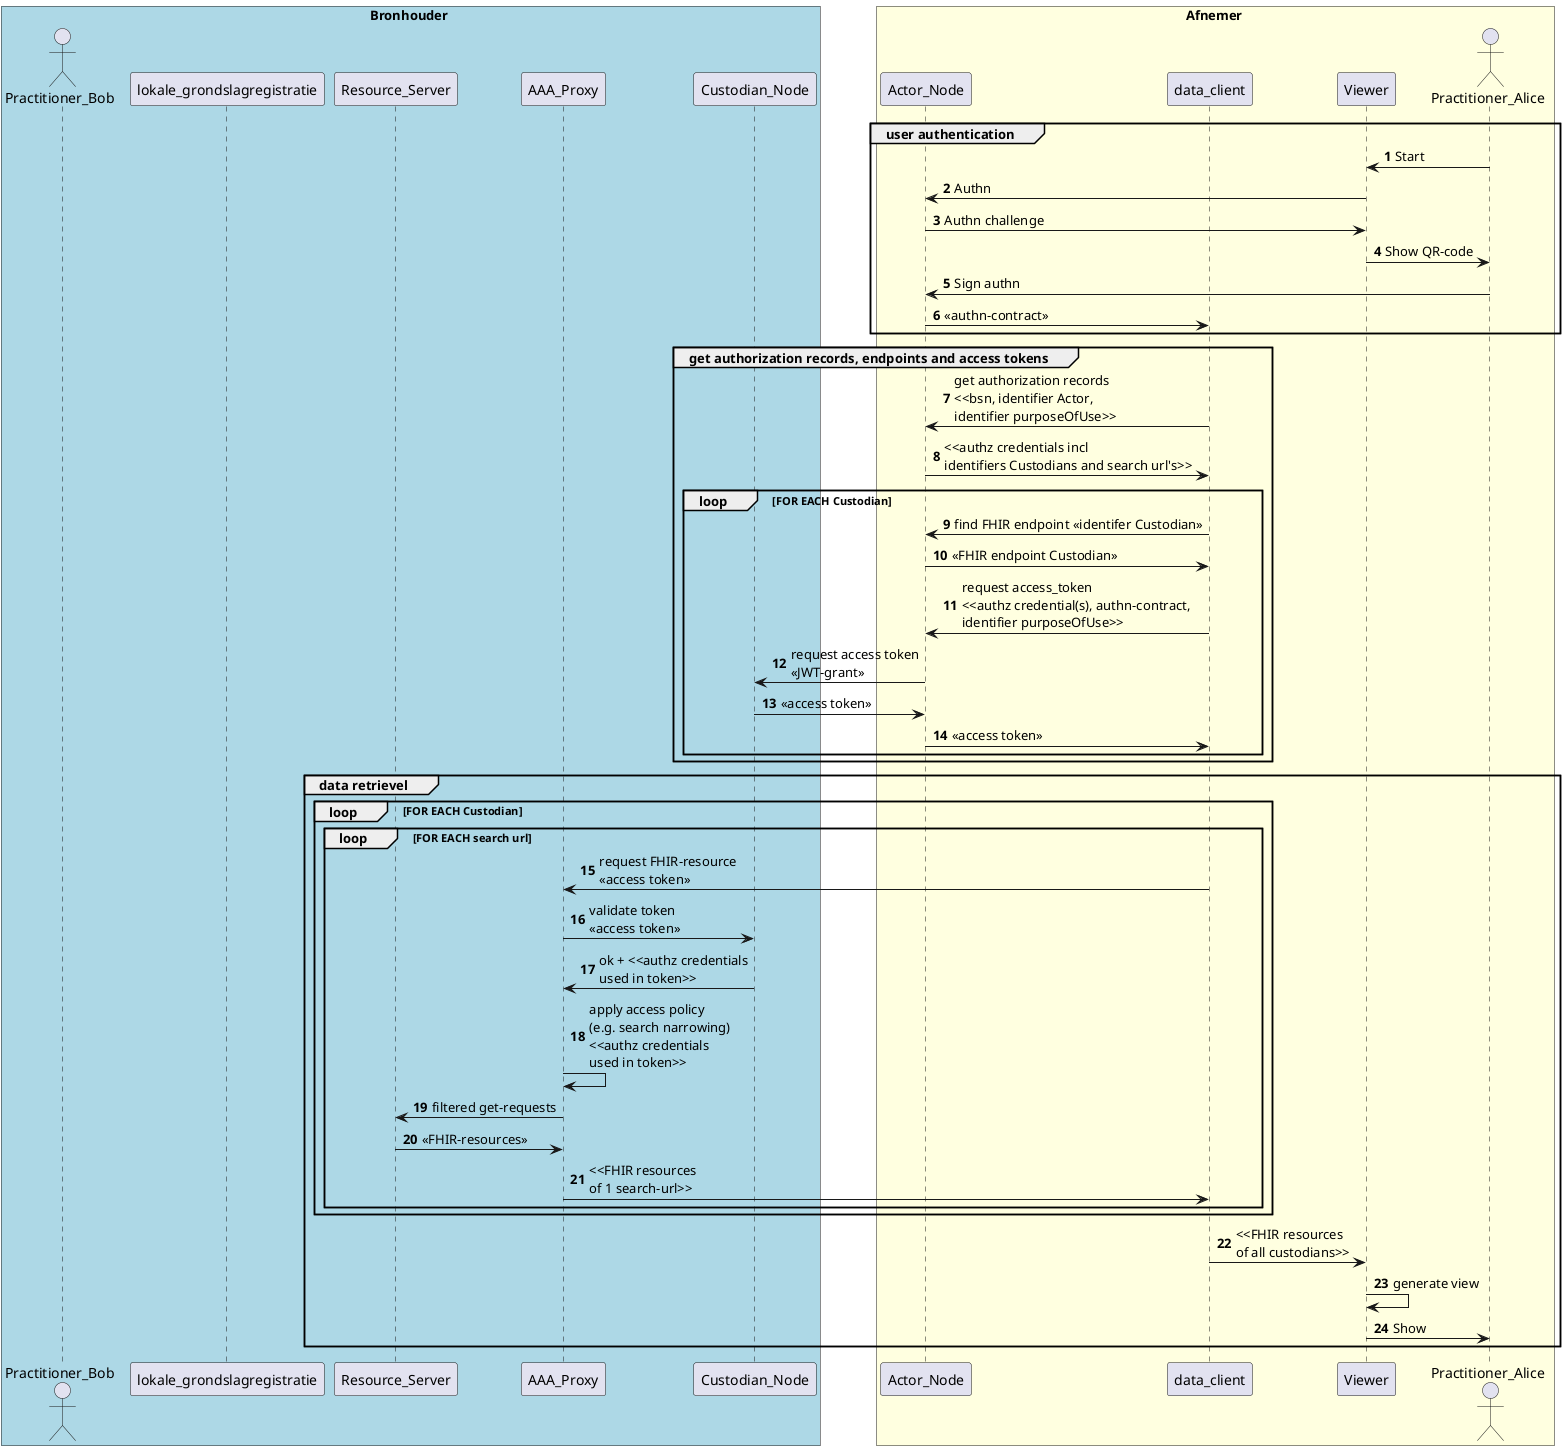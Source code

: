 @startuml
autonumber
box Bronhouder #lightblue
actor Practitioner_Bob
participant lokale_grondslagregistratie as lokgrond
participant Resource_Server as RS
participant AAA_Proxy as proxy
participant Custodian_Node
end box

box Afnemer #lightyellow
participant Actor_Node
participant data_client
participant Viewer
actor Practitioner_Alice
end box

group user authentication
  Practitioner_Alice -> Viewer : Start
  Viewer -> Actor_Node: Authn
  Actor_Node -> Viewer : Authn challenge
  Viewer -> Practitioner_Alice : Show QR-code
  Practitioner_Alice -> Actor_Node: Sign authn
  Actor_Node -> data_client : <<authn-contract>>
end

group get authorization records, endpoints and access tokens
  data_client -> Actor_Node : get authorization records\n<<bsn, identifier Actor,\nidentifier purposeOfUse>>
  Actor_Node -> data_client : <<authz credentials incl\nidentifiers Custodians and search url's>>
  
  loop FOR EACH Custodian
    data_client -> Actor_Node : find FHIR endpoint <<identifer Custodian>>
    Actor_Node -> data_client : <<FHIR endpoint Custodian>>
    data_client -> Actor_Node : request access_token\n<<authz credential(s), authn-contract,\nidentifier purposeOfUse>>
    Actor_Node -> Custodian_Node : request access token\n<<JWT-grant>>
    Custodian_Node -> Actor_Node: <<access token>>
    Actor_Node -> data_client : <<access token>>
  end
end

group data retrievel
  loop FOR EACH Custodian
    loop FOR EACH search url
      data_client -> proxy : request FHIR-resource\n<<access token>>
      proxy -> Custodian_Node: validate token\n<<access token>>
      Custodian_Node -> proxy: ok + <<authz credentials\nused in token>>
      proxy -> proxy: apply access policy\n(e.g. search narrowing)\n<<authz credentials\nused in token>>
      proxy -> RS: filtered get-requests
      RS -> proxy: <<FHIR-resources>>
      proxy -> data_client : <<FHIR resources\nof 1 search-url>>
    end
  end
  data_client -> Viewer: <<FHIR resources\nof all custodians>>
  Viewer -> Viewer: generate view
  Viewer -> Practitioner_Alice : Show
end
@enduml
